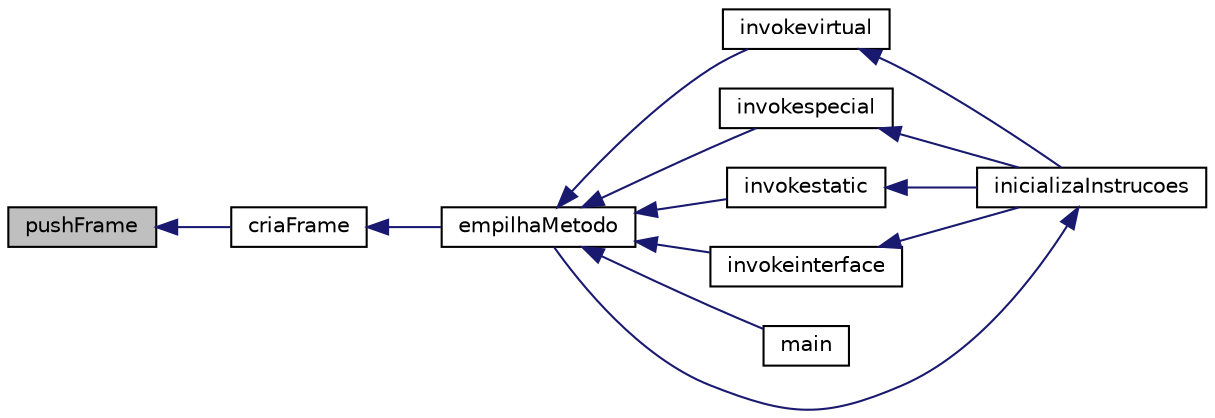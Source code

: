 digraph "pushFrame"
{
 // INTERACTIVE_SVG=YES
  edge [fontname="Helvetica",fontsize="10",labelfontname="Helvetica",labelfontsize="10"];
  node [fontname="Helvetica",fontsize="10",shape=record];
  rankdir="LR";
  Node161 [label="pushFrame",height=0.2,width=0.4,color="black", fillcolor="grey75", style="filled", fontcolor="black"];
  Node161 -> Node162 [dir="back",color="midnightblue",fontsize="10",style="solid",fontname="Helvetica"];
  Node162 [label="criaFrame",height=0.2,width=0.4,color="black", fillcolor="white", style="filled",URL="$frame_8h.html#aaad5adf20f46c878f963035a8fb53a70"];
  Node162 -> Node163 [dir="back",color="midnightblue",fontsize="10",style="solid",fontname="Helvetica"];
  Node163 [label="empilhaMetodo",height=0.2,width=0.4,color="black", fillcolor="white", style="filled",URL="$metodo_8h.html#a68acc5b3f2238f62b7d0ee50964183c1"];
  Node163 -> Node164 [dir="back",color="midnightblue",fontsize="10",style="solid",fontname="Helvetica"];
  Node164 [label="invokevirtual",height=0.2,width=0.4,color="black", fillcolor="white", style="filled",URL="$instrucao_8h.html#a78801a57dd7317b58754d741e22607a7"];
  Node164 -> Node165 [dir="back",color="midnightblue",fontsize="10",style="solid",fontname="Helvetica"];
  Node165 [label="inicializaInstrucoes",height=0.2,width=0.4,color="black", fillcolor="white", style="filled",URL="$instrucao_8h.html#a308f4b87fb42ab5a62790c0127003ebe"];
  Node165 -> Node163 [dir="back",color="midnightblue",fontsize="10",style="solid",fontname="Helvetica"];
  Node163 -> Node166 [dir="back",color="midnightblue",fontsize="10",style="solid",fontname="Helvetica"];
  Node166 [label="invokespecial",height=0.2,width=0.4,color="black", fillcolor="white", style="filled",URL="$instrucao_8h.html#aea396d65920fd2046b81c2b5742f8fc2"];
  Node166 -> Node165 [dir="back",color="midnightblue",fontsize="10",style="solid",fontname="Helvetica"];
  Node163 -> Node167 [dir="back",color="midnightblue",fontsize="10",style="solid",fontname="Helvetica"];
  Node167 [label="invokestatic",height=0.2,width=0.4,color="black", fillcolor="white", style="filled",URL="$instrucao_8h.html#a99b74fdcaa5d59615718fc49f4cb1bf2"];
  Node167 -> Node165 [dir="back",color="midnightblue",fontsize="10",style="solid",fontname="Helvetica"];
  Node163 -> Node168 [dir="back",color="midnightblue",fontsize="10",style="solid",fontname="Helvetica"];
  Node168 [label="invokeinterface",height=0.2,width=0.4,color="black", fillcolor="white", style="filled",URL="$instrucao_8h.html#a04465c61aa4c123ce79dc562244e7af8"];
  Node168 -> Node165 [dir="back",color="midnightblue",fontsize="10",style="solid",fontname="Helvetica"];
  Node163 -> Node169 [dir="back",color="midnightblue",fontsize="10",style="solid",fontname="Helvetica"];
  Node169 [label="main",height=0.2,width=0.4,color="black", fillcolor="white", style="filled",URL="$main_8c.html#a0ddf1224851353fc92bfbff6f499fa97"];
}
